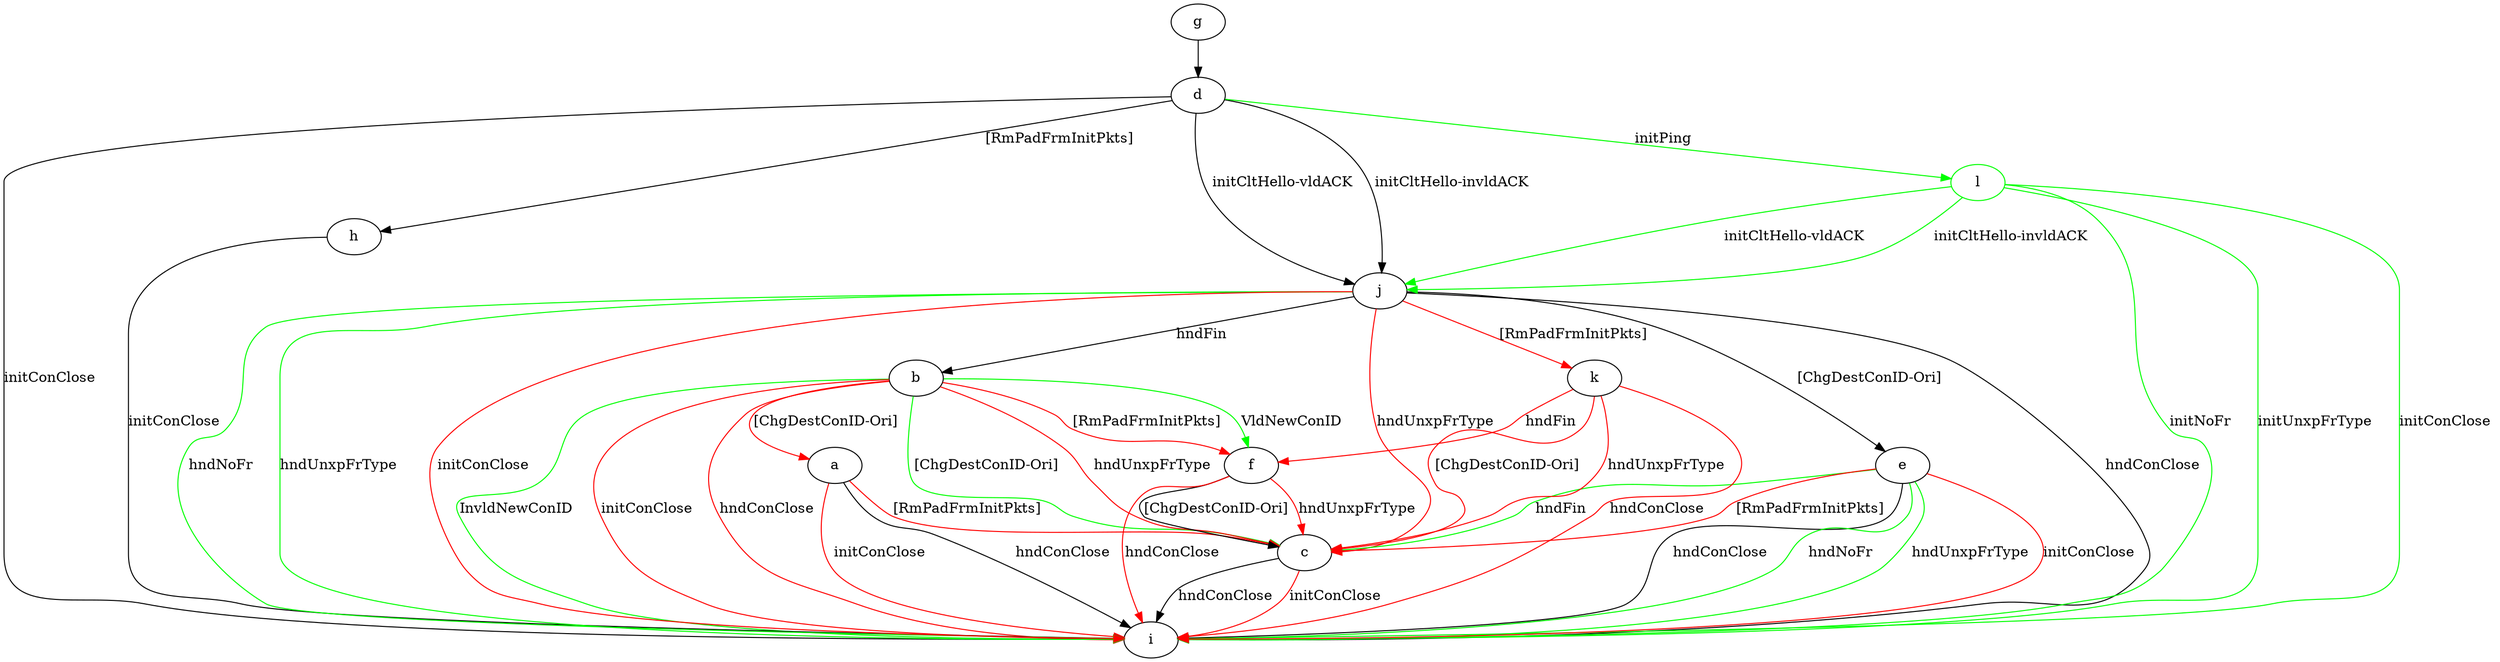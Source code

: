 digraph "" {
	a -> c	[key=0,
		color=red,
		label="[RmPadFrmInitPkts] "];
	a -> i	[key=0,
		label="hndConClose "];
	a -> i	[key=1,
		color=red,
		label="initConClose "];
	b -> a	[key=0,
		color=red,
		label="[ChgDestConID-Ori] "];
	b -> c	[key=0,
		color=green,
		label="[ChgDestConID-Ori] "];
	b -> c	[key=1,
		color=red,
		label="hndUnxpFrType "];
	b -> f	[key=0,
		color=green,
		label="VldNewConID "];
	b -> f	[key=1,
		color=red,
		label="[RmPadFrmInitPkts] "];
	b -> i	[key=0,
		color=green,
		label="InvldNewConID "];
	b -> i	[key=1,
		color=red,
		label="initConClose "];
	b -> i	[key=2,
		color=red,
		label="hndConClose "];
	c -> i	[key=0,
		label="hndConClose "];
	c -> i	[key=1,
		color=red,
		label="initConClose "];
	d -> h	[key=0,
		label="[RmPadFrmInitPkts] "];
	d -> i	[key=0,
		label="initConClose "];
	d -> j	[key=0,
		label="initCltHello-vldACK "];
	d -> j	[key=1,
		label="initCltHello-invldACK "];
	l	[color=green];
	d -> l	[key=0,
		color=green,
		label="initPing "];
	e -> c	[key=0,
		color=green,
		label="hndFin "];
	e -> c	[key=1,
		color=red,
		label="[RmPadFrmInitPkts] "];
	e -> i	[key=0,
		label="hndConClose "];
	e -> i	[key=1,
		color=green,
		label="hndNoFr "];
	e -> i	[key=2,
		color=green,
		label="hndUnxpFrType "];
	e -> i	[key=3,
		color=red,
		label="initConClose "];
	f -> c	[key=0,
		label="[ChgDestConID-Ori] "];
	f -> c	[key=1,
		color=red,
		label="hndUnxpFrType "];
	f -> i	[key=0,
		color=red,
		label="hndConClose "];
	g -> d	[key=0];
	h -> i	[key=0,
		label="initConClose "];
	j -> b	[key=0,
		label="hndFin "];
	j -> c	[key=0,
		color=red,
		label="hndUnxpFrType "];
	j -> e	[key=0,
		label="[ChgDestConID-Ori] "];
	j -> i	[key=0,
		label="hndConClose "];
	j -> i	[key=1,
		color=green,
		label="hndNoFr "];
	j -> i	[key=2,
		color=green,
		label="hndUnxpFrType "];
	j -> i	[key=3,
		color=red,
		label="initConClose "];
	j -> k	[key=0,
		color=red,
		label="[RmPadFrmInitPkts] "];
	k -> c	[key=0,
		color=red,
		label="hndUnxpFrType "];
	k -> c	[key=1,
		color=red,
		label="[ChgDestConID-Ori] "];
	k -> f	[key=0,
		color=red,
		label="hndFin "];
	k -> i	[key=0,
		color=red,
		label="hndConClose "];
	l -> i	[key=0,
		color=green,
		label="initConClose "];
	l -> i	[key=1,
		color=green,
		label="initNoFr "];
	l -> i	[key=2,
		color=green,
		label="initUnxpFrType "];
	l -> j	[key=0,
		color=green,
		label="initCltHello-vldACK "];
	l -> j	[key=1,
		color=green,
		label="initCltHello-invldACK "];
}
